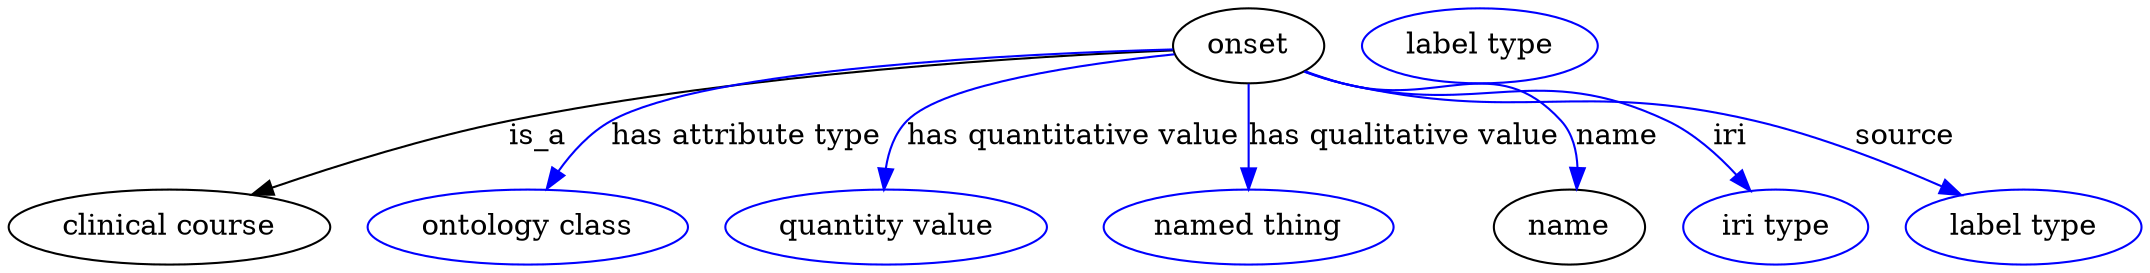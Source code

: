 digraph {
	graph [bb="0,0,831.24,123"];
	node [label="\N"];
	onset	 [height=0.5,
		label=onset,
		pos="481.74,105",
		width=0.81243];
	"clinical course"	 [height=0.5,
		pos="61.745,18",
		width=1.7151];
	onset -> "clinical course"	 [label=is_a,
		lp="216.74,61.5",
		pos="e,96.917,32.808 452.37,103.21 401.53,99.655 294.09,90.157 205.74,69 171.71,60.851 134.51,47.554 106.44,36.581"];
	"has attribute type"	 [color=blue,
		height=0.5,
		label="ontology class",
		pos="202.74,18",
		width=1.7151];
	onset -> "has attribute type"	 [color=blue,
		label="has attribute type",
		lp="298.74,61.5",
		pos="e,215.19,36.026 452.68,102.77 398.91,98.273 286.24,86.975 251.74,69 240.17,62.972 229.77,53.162 221.55,43.749",
		style=solid];
	"has quantitative value"	 [color=blue,
		height=0.5,
		label="quantity value",
		pos="343.74,18",
		width=1.6971];
	onset -> "has quantitative value"	 [color=blue,
		label="has quantitative value",
		lp="418.24,61.5",
		pos="e,344.83,36.246 453.39,99.956 421.39,93.719 372.05,82.286 358.74,69 352.62,62.88 348.97,54.393 346.8,46.098",
		style=solid];
	"has qualitative value"	 [color=blue,
		height=0.5,
		label="named thing",
		pos="481.74,18",
		width=1.5346];
	onset -> "has qualitative value"	 [color=blue,
		label="has qualitative value",
		lp="537.74,61.5",
		pos="e,481.74,36.003 481.74,86.974 481.74,75.192 481.74,59.561 481.74,46.158",
		style=solid];
	name	 [height=0.5,
		pos="600.74,18",
		width=0.84854];
	onset -> name	 [color=blue,
		label=name,
		lp="618.24,61.5",
		pos="e,603.38,36.103 504.54,93.585 509.78,91.211 515.39,88.866 520.74,87 552.71,75.856 572.31,94.343 594.74,69 600.23,62.805 602.53,54.398 \
603.22,46.198",
		style=solid];
	iri	 [color=blue,
		height=0.5,
		label="iri type",
		pos="685.74,18",
		width=1.011];
	onset -> iri	 [color=blue,
		label=iri,
		lp="664.24,61.5",
		pos="e,674.02,35.54 504.42,93.241 509.68,90.885 515.32,88.634 520.74,87 571.12,71.828 591.18,93.489 637.74,69 649.23,62.959 659.48,53.09 \
667.53,43.635",
		style=solid];
	source	 [color=blue,
		height=0.5,
		label="label type",
		pos="785.74,18",
		width=1.2638];
	onset -> source	 [color=blue,
		label=source,
		lp="733.74,61.5",
		pos="e,759.73,32.807 503.97,93.281 509.34,90.863 515.15,88.576 520.74,87 587.08,68.329 608.4,87.614 674.74,69 701.25,61.565 729.41,48.559 \
750.73,37.543",
		style=solid];
	attribute_name	 [color=blue,
		height=0.5,
		label="label type",
		pos="574.74,105",
		width=1.2638];
}
